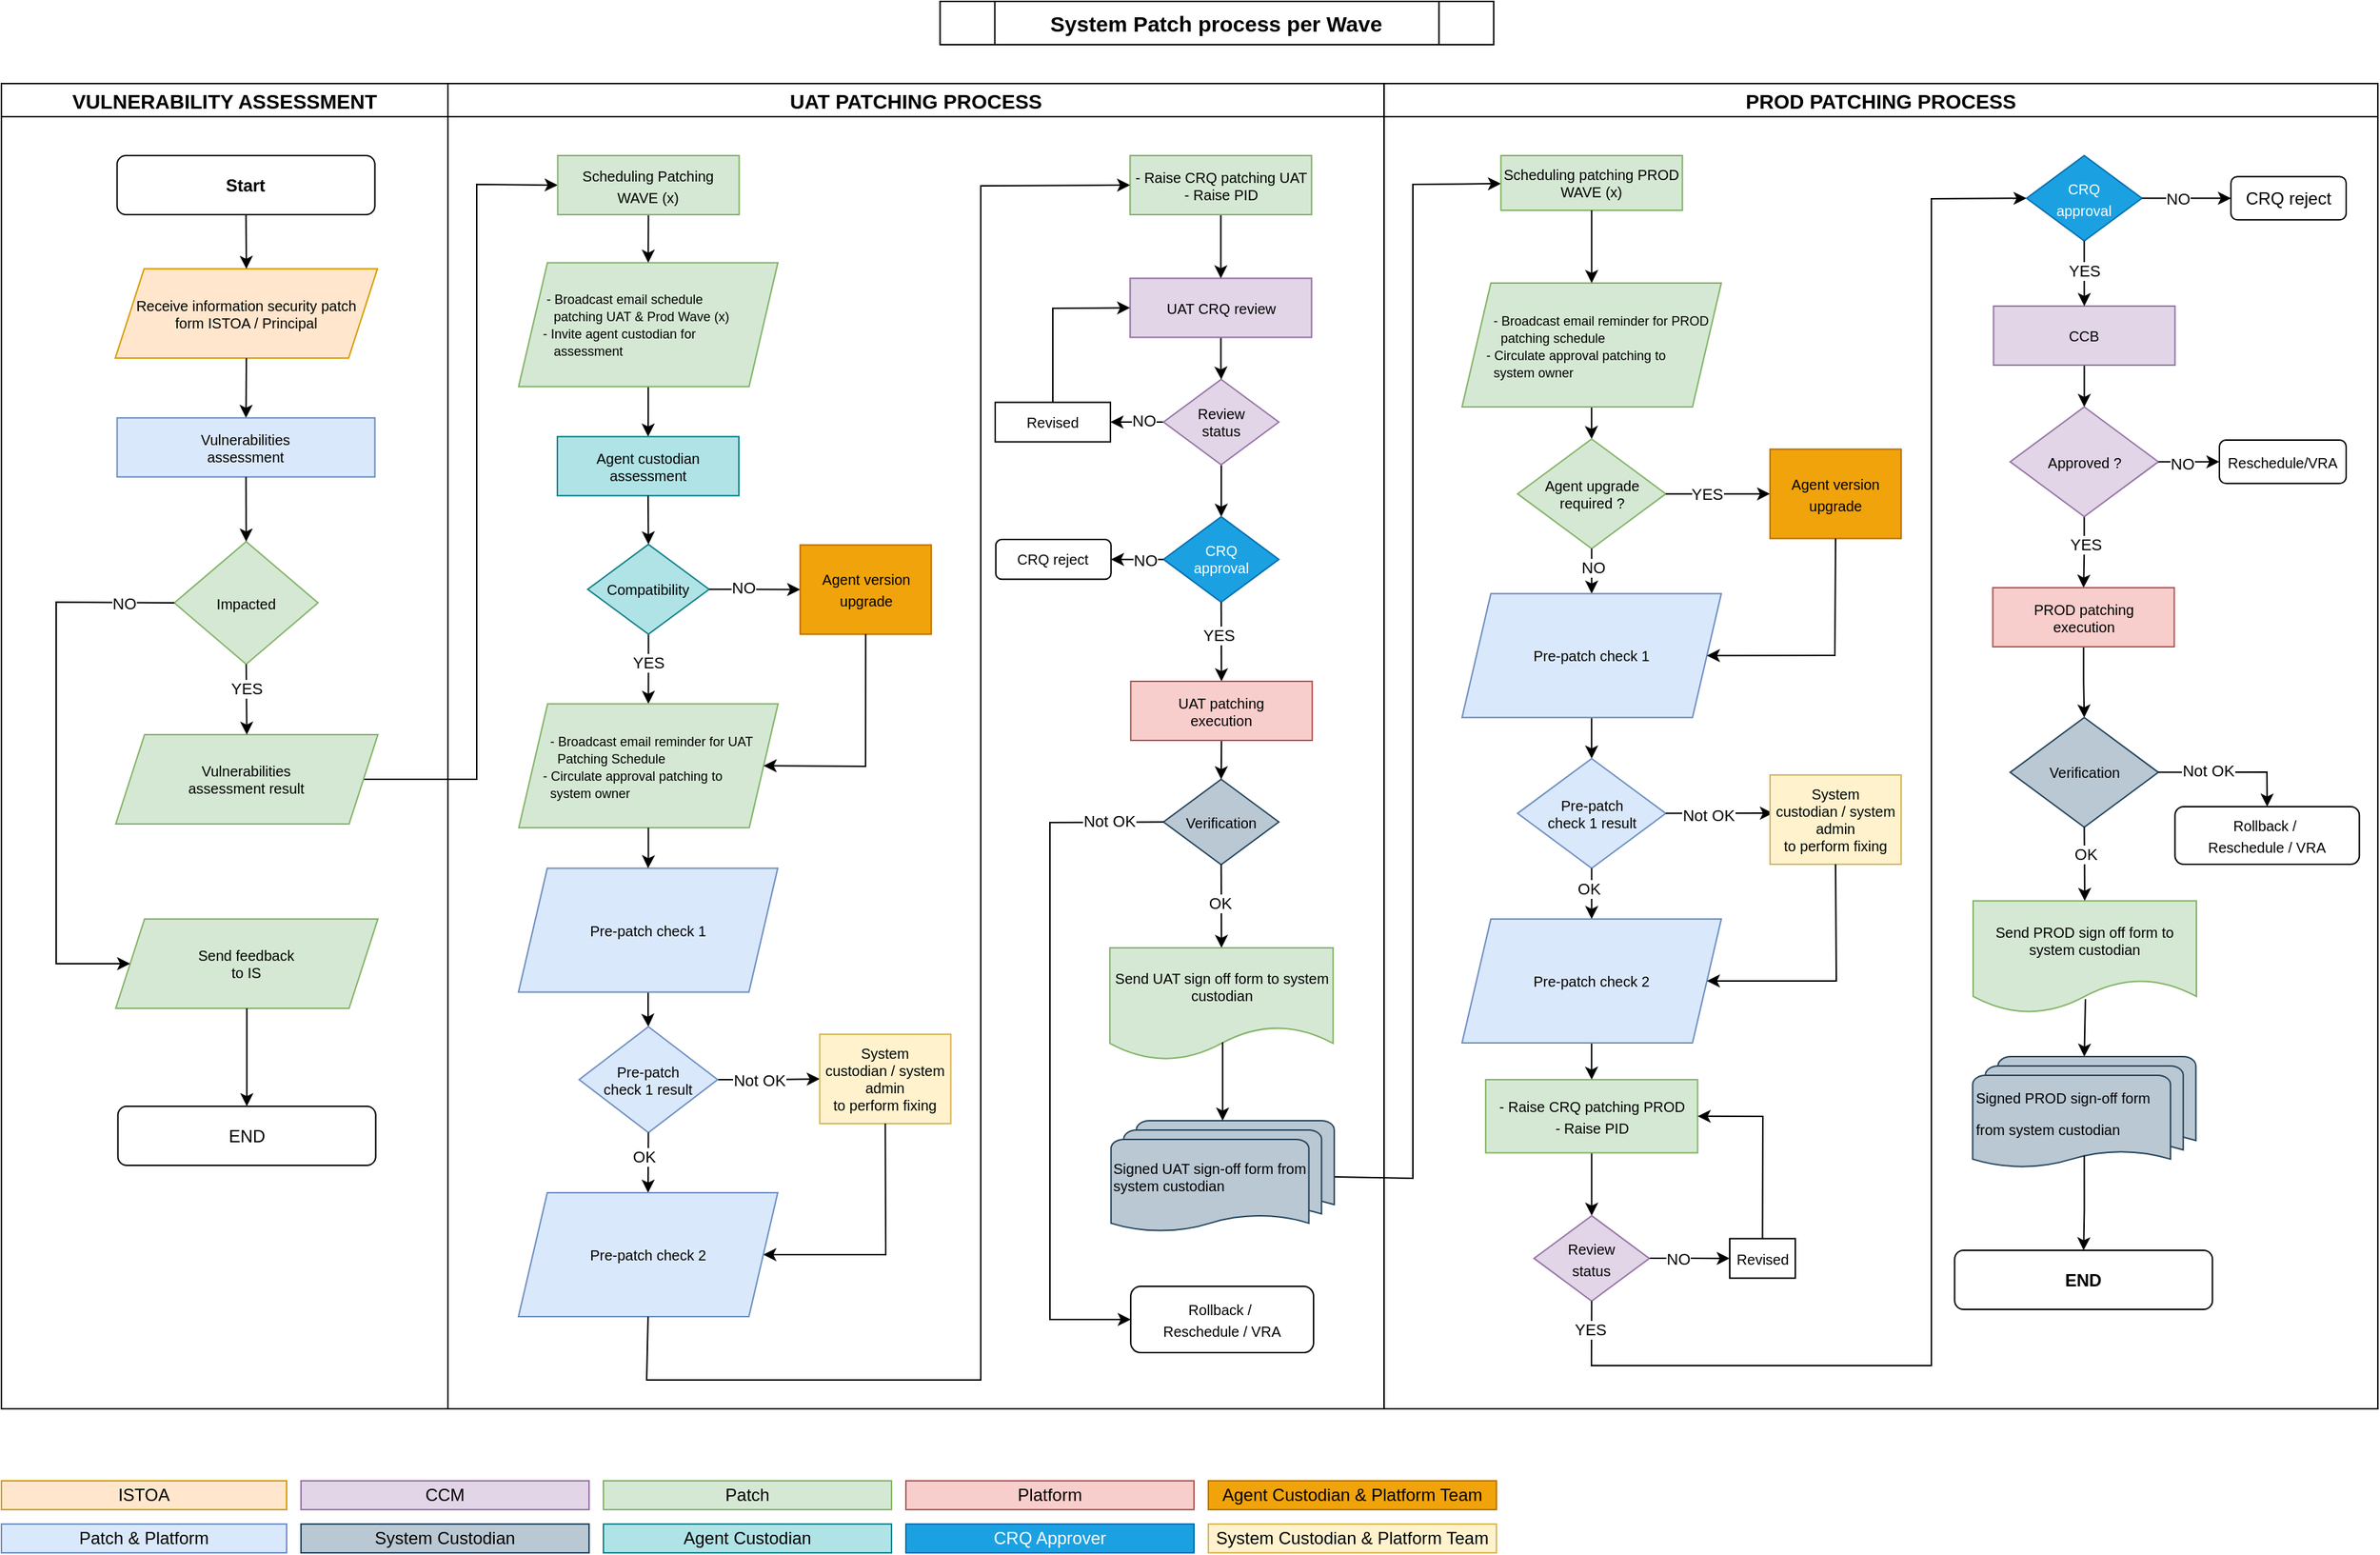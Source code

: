 <mxfile version="26.0.2">
  <diagram name="Page-1" id="zAcHwDA0kIayPZtzAo3Z">
    <mxGraphModel dx="1258" dy="525" grid="1" gridSize="10" guides="1" tooltips="1" connect="1" arrows="1" fold="1" page="1" pageScale="1" pageWidth="1700" pageHeight="1150" math="0" shadow="0">
      <root>
        <mxCell id="0" />
        <mxCell id="1" parent="0" />
        <mxCell id="qgyssWulAX0cfp6ocHBm-1" value="" style="edgeStyle=orthogonalEdgeStyle;rounded=0;orthogonalLoop=1;jettySize=auto;html=1;" parent="1" source="qgyssWulAX0cfp6ocHBm-102" target="qgyssWulAX0cfp6ocHBm-2" edge="1">
          <mxGeometry relative="1" as="geometry" />
        </mxCell>
        <mxCell id="qgyssWulAX0cfp6ocHBm-2" value="&lt;span data-teams=&quot;true&quot;&gt;&lt;span style=&quot;white-space-collapse: preserve;&quot;&gt;&lt;p&gt;Agent upgrade required ?&lt;/p&gt;&lt;/span&gt;&lt;/span&gt;" style="rhombus;whiteSpace=wrap;html=1;fontFamily=Helvetica;fontSize=10;fillColor=#d5e8d4;strokeColor=#82b366;" parent="1" vertex="1">
          <mxGeometry x="1074.697" y="326.744" width="102.892" height="76.161" as="geometry" />
        </mxCell>
        <mxCell id="qgyssWulAX0cfp6ocHBm-3" value="" style="edgeStyle=orthogonalEdgeStyle;rounded=0;orthogonalLoop=1;jettySize=auto;html=1;" parent="1" source="qgyssWulAX0cfp6ocHBm-103" target="qgyssWulAX0cfp6ocHBm-4" edge="1">
          <mxGeometry relative="1" as="geometry" />
        </mxCell>
        <mxCell id="qgyssWulAX0cfp6ocHBm-4" value="&lt;span style=&quot;white-space-collapse: preserve;&quot;&gt;Pre-patch&lt;br&gt;check 1 result&lt;/span&gt;" style="rhombus;whiteSpace=wrap;html=1;fontSize=10;fillColor=#dae8fc;strokeColor=#6c8ebf;" parent="1" vertex="1">
          <mxGeometry x="1074.697" y="548.602" width="102.892" height="76.161" as="geometry" />
        </mxCell>
        <mxCell id="qgyssWulAX0cfp6ocHBm-5" value="" style="edgeStyle=orthogonalEdgeStyle;rounded=0;orthogonalLoop=1;jettySize=auto;html=1;" parent="1" source="qgyssWulAX0cfp6ocHBm-104" target="qgyssWulAX0cfp6ocHBm-60" edge="1">
          <mxGeometry relative="1" as="geometry" />
        </mxCell>
        <mxCell id="qgyssWulAX0cfp6ocHBm-6" value="&lt;font&gt;Verification&lt;/font&gt;" style="rhombus;whiteSpace=wrap;html=1;fontSize=10;fillColor=#bac8d3;strokeColor=#23445d;" parent="1" vertex="1">
          <mxGeometry x="1416.722" y="520.092" width="102.892" height="76.161" as="geometry" />
        </mxCell>
        <mxCell id="qgyssWulAX0cfp6ocHBm-7" value="&lt;span data-teams=&quot;true&quot;&gt;&lt;span style=&quot;white-space-collapse: preserve;&quot;&gt;&lt;p&gt;Send PROD sign off form to system custodian&lt;/p&gt;&lt;/span&gt;&lt;/span&gt;" style="shape=document;whiteSpace=wrap;html=1;boundedLbl=1;fontFamily=Helvetica;fontSize=10;rotation=0;fillColor=#d5e8d4;strokeColor=#82b366;" parent="1" vertex="1">
          <mxGeometry x="1390.999" y="647.431" width="155" height="78" as="geometry" />
        </mxCell>
        <mxCell id="qgyssWulAX0cfp6ocHBm-8" value="" style="endArrow=classic;html=1;rounded=0;exitX=1;exitY=0.5;exitDx=0;exitDy=0;entryX=0;entryY=0.5;entryDx=0;entryDy=0;" parent="1" source="qgyssWulAX0cfp6ocHBm-2" target="qgyssWulAX0cfp6ocHBm-105" edge="1">
          <mxGeometry width="50" height="50" relative="1" as="geometry">
            <mxPoint x="1031.825" y="455.396" as="sourcePoint" />
            <mxPoint x="1117.568" y="391.929" as="targetPoint" />
          </mxGeometry>
        </mxCell>
        <mxCell id="qgyssWulAX0cfp6ocHBm-9" value="YES" style="edgeLabel;html=1;align=center;verticalAlign=middle;resizable=0;points=[];" parent="qgyssWulAX0cfp6ocHBm-8" vertex="1" connectable="0">
          <mxGeometry x="-0.352" y="1" relative="1" as="geometry">
            <mxPoint x="5" y="1" as="offset" />
          </mxGeometry>
        </mxCell>
        <mxCell id="qgyssWulAX0cfp6ocHBm-10" value="" style="endArrow=classic;html=1;rounded=0;exitX=0.5;exitY=1;exitDx=0;exitDy=0;entryX=0.5;entryY=0;entryDx=0;entryDy=0;" parent="1" source="qgyssWulAX0cfp6ocHBm-2" target="qgyssWulAX0cfp6ocHBm-103" edge="1">
          <mxGeometry width="50" height="50" relative="1" as="geometry">
            <mxPoint x="1031.825" y="448.486" as="sourcePoint" />
            <mxPoint x="1117.568" y="385.019" as="targetPoint" />
          </mxGeometry>
        </mxCell>
        <mxCell id="C0Nm12m2ZUBjSbk8xpN1-1" value="NO" style="edgeLabel;html=1;align=center;verticalAlign=middle;resizable=0;points=[];" parent="qgyssWulAX0cfp6ocHBm-10" vertex="1" connectable="0">
          <mxGeometry x="-0.16" y="1" relative="1" as="geometry">
            <mxPoint as="offset" />
          </mxGeometry>
        </mxCell>
        <mxCell id="qgyssWulAX0cfp6ocHBm-12" value="" style="endArrow=classic;html=1;rounded=0;exitX=1;exitY=0.5;exitDx=0;exitDy=0;entryX=0;entryY=0.5;entryDx=0;entryDy=0;" parent="1" source="qgyssWulAX0cfp6ocHBm-4" edge="1">
          <mxGeometry width="50" height="50" relative="1" as="geometry">
            <mxPoint x="1031.825" y="541.017" as="sourcePoint" />
            <mxPoint x="1252" y="586.53" as="targetPoint" />
          </mxGeometry>
        </mxCell>
        <mxCell id="qgyssWulAX0cfp6ocHBm-13" value="Not OK" style="edgeLabel;html=1;align=center;verticalAlign=middle;resizable=0;points=[];" parent="qgyssWulAX0cfp6ocHBm-12" vertex="1" connectable="0">
          <mxGeometry x="-0.478" y="-1" relative="1" as="geometry">
            <mxPoint x="10" as="offset" />
          </mxGeometry>
        </mxCell>
        <mxCell id="qgyssWulAX0cfp6ocHBm-14" value="" style="endArrow=classic;html=1;rounded=0;exitX=0.5;exitY=1;exitDx=0;exitDy=0;entryX=0.5;entryY=0;entryDx=0;entryDy=0;" parent="1" source="qgyssWulAX0cfp6ocHBm-4" target="qgyssWulAX0cfp6ocHBm-104" edge="1">
          <mxGeometry width="50" height="50" relative="1" as="geometry">
            <mxPoint x="1031.825" y="770.438" as="sourcePoint" />
            <mxPoint x="1117.568" y="706.97" as="targetPoint" />
          </mxGeometry>
        </mxCell>
        <mxCell id="qgyssWulAX0cfp6ocHBm-15" value="OK" style="edgeLabel;html=1;align=center;verticalAlign=middle;resizable=0;points=[];" parent="qgyssWulAX0cfp6ocHBm-14" vertex="1" connectable="0">
          <mxGeometry x="-0.24" y="-2" relative="1" as="geometry">
            <mxPoint as="offset" />
          </mxGeometry>
        </mxCell>
        <mxCell id="qgyssWulAX0cfp6ocHBm-16" value="" style="endArrow=classic;html=1;rounded=0;exitX=0.5;exitY=1;exitDx=0;exitDy=0;entryX=0.5;entryY=0;entryDx=0;entryDy=0;" parent="1" source="qgyssWulAX0cfp6ocHBm-6" target="qgyssWulAX0cfp6ocHBm-7" edge="1">
          <mxGeometry width="50" height="50" relative="1" as="geometry">
            <mxPoint x="1511.039" y="710.337" as="sourcePoint" />
            <mxPoint x="1596.783" y="646.87" as="targetPoint" />
          </mxGeometry>
        </mxCell>
        <mxCell id="C0Nm12m2ZUBjSbk8xpN1-4" value="OK" style="edgeLabel;html=1;align=center;verticalAlign=middle;resizable=0;points=[];" parent="qgyssWulAX0cfp6ocHBm-16" vertex="1" connectable="0">
          <mxGeometry x="-0.306" relative="1" as="geometry">
            <mxPoint as="offset" />
          </mxGeometry>
        </mxCell>
        <mxCell id="qgyssWulAX0cfp6ocHBm-18" value="" style="endArrow=classic;html=1;rounded=0;exitX=0.503;exitY=0.874;exitDx=0;exitDy=0;exitPerimeter=0;entryX=0.5;entryY=0;entryDx=0;entryDy=0;entryPerimeter=0;" parent="1" source="qgyssWulAX0cfp6ocHBm-7" target="qgyssWulAX0cfp6ocHBm-116" edge="1">
          <mxGeometry width="50" height="50" relative="1" as="geometry">
            <mxPoint x="1511.039" y="862.66" as="sourcePoint" />
            <mxPoint x="1596.783" y="799.192" as="targetPoint" />
          </mxGeometry>
        </mxCell>
        <mxCell id="qgyssWulAX0cfp6ocHBm-19" value="" style="endArrow=classic;html=1;rounded=0;exitX=1;exitY=0.5;exitDx=0;exitDy=0;entryX=0.5;entryY=0;entryDx=0;entryDy=0;" parent="1" source="qgyssWulAX0cfp6ocHBm-6" target="qgyssWulAX0cfp6ocHBm-114" edge="1">
          <mxGeometry width="50" height="50" relative="1" as="geometry">
            <mxPoint x="1511.039" y="851.66" as="sourcePoint" />
            <mxPoint x="1596.78" y="571.175" as="targetPoint" />
            <Array as="points">
              <mxPoint x="1595" y="558" />
            </Array>
          </mxGeometry>
        </mxCell>
        <mxCell id="C0Nm12m2ZUBjSbk8xpN1-3" value="Not OK" style="edgeLabel;html=1;align=center;verticalAlign=middle;resizable=0;points=[];" parent="qgyssWulAX0cfp6ocHBm-19" vertex="1" connectable="0">
          <mxGeometry x="-0.308" y="1" relative="1" as="geometry">
            <mxPoint as="offset" />
          </mxGeometry>
        </mxCell>
        <mxCell id="qgyssWulAX0cfp6ocHBm-21" value="" style="edgeStyle=orthogonalEdgeStyle;rounded=0;orthogonalLoop=1;jettySize=auto;html=1;entryX=0.5;entryY=0;entryDx=0;entryDy=0;" parent="1" source="qgyssWulAX0cfp6ocHBm-23" target="qgyssWulAX0cfp6ocHBm-115" edge="1">
          <mxGeometry relative="1" as="geometry">
            <mxPoint x="1468.2" y="451.964" as="targetPoint" />
          </mxGeometry>
        </mxCell>
        <mxCell id="qgyssWulAX0cfp6ocHBm-22" value="YES" style="edgeLabel;html=1;align=center;verticalAlign=middle;resizable=0;points=[];" parent="qgyssWulAX0cfp6ocHBm-21" connectable="0" vertex="1">
          <mxGeometry x="-0.237" y="1" relative="1" as="geometry">
            <mxPoint as="offset" />
          </mxGeometry>
        </mxCell>
        <mxCell id="qgyssWulAX0cfp6ocHBm-23" value="&lt;font style=&quot;font-size: 10px;&quot;&gt;Approved ?&lt;/font&gt;" style="rhombus;whiteSpace=wrap;html=1;fillColor=#e1d5e7;strokeColor=#9673a6;" parent="1" vertex="1">
          <mxGeometry x="1416.722" y="304.505" width="102.892" height="76.161" as="geometry" />
        </mxCell>
        <mxCell id="qgyssWulAX0cfp6ocHBm-24" value="" style="endArrow=classic;html=1;rounded=0;exitX=1;exitY=0.5;exitDx=0;exitDy=0;entryX=0;entryY=0.5;entryDx=0;entryDy=0;" parent="1" source="qgyssWulAX0cfp6ocHBm-23" target="qgyssWulAX0cfp6ocHBm-113" edge="1">
          <mxGeometry width="50" height="50" relative="1" as="geometry">
            <mxPoint x="1511.039" y="612.003" as="sourcePoint" />
            <mxPoint x="1596.783" y="548.535" as="targetPoint" />
          </mxGeometry>
        </mxCell>
        <mxCell id="qgyssWulAX0cfp6ocHBm-25" value="NO" style="edgeLabel;html=1;align=center;verticalAlign=middle;resizable=0;points=[];" parent="qgyssWulAX0cfp6ocHBm-24" connectable="0" vertex="1">
          <mxGeometry x="-0.213" y="2" relative="1" as="geometry">
            <mxPoint y="3" as="offset" />
          </mxGeometry>
        </mxCell>
        <mxCell id="qgyssWulAX0cfp6ocHBm-26" value="&lt;font style=&quot;font-size: 10px;&quot;&gt;Verification&lt;/font&gt;" style="rhombus;whiteSpace=wrap;html=1;fillColor=#bac8d3;strokeColor=#23445d;" parent="1" vertex="1">
          <mxGeometry x="828.854" y="562.967" width="80.082" height="59.277" as="geometry" />
        </mxCell>
        <mxCell id="qgyssWulAX0cfp6ocHBm-27" value="" style="endArrow=classic;html=1;rounded=0;exitX=0.5;exitY=1;exitDx=0;exitDy=0;entryX=0.5;entryY=0;entryDx=0;entryDy=0;" parent="1" source="qgyssWulAX0cfp6ocHBm-26" target="qgyssWulAX0cfp6ocHBm-98" edge="1">
          <mxGeometry width="50" height="50" relative="1" as="geometry">
            <mxPoint x="900.092" y="703.012" as="sourcePoint" />
            <mxPoint x="966.827" y="653.615" as="targetPoint" />
          </mxGeometry>
        </mxCell>
        <mxCell id="C0Nm12m2ZUBjSbk8xpN1-6" value="OK" style="edgeLabel;html=1;align=center;verticalAlign=middle;resizable=0;points=[];" parent="qgyssWulAX0cfp6ocHBm-27" vertex="1" connectable="0">
          <mxGeometry x="-0.074" y="-1" relative="1" as="geometry">
            <mxPoint as="offset" />
          </mxGeometry>
        </mxCell>
        <mxCell id="qgyssWulAX0cfp6ocHBm-31" value="&lt;font&gt;Receive information security patch&lt;br&gt;form ISTOA / Principal&lt;/font&gt;" style="shape=parallelogram;perimeter=parallelogramPerimeter;whiteSpace=wrap;html=1;fixedSize=1;fontSize=10;rotation=0;fillColor=#ffe6cc;strokeColor=#d79b00;" parent="1" vertex="1">
          <mxGeometry x="101.055" y="208.655" width="182" height="62" as="geometry" />
        </mxCell>
        <mxCell id="qgyssWulAX0cfp6ocHBm-33" value="" style="edgeStyle=orthogonalEdgeStyle;rounded=0;orthogonalLoop=1;jettySize=auto;html=1;" parent="1" source="qgyssWulAX0cfp6ocHBm-34" target="qgyssWulAX0cfp6ocHBm-35" edge="1">
          <mxGeometry relative="1" as="geometry" />
        </mxCell>
        <mxCell id="qgyssWulAX0cfp6ocHBm-34" value="&lt;div&gt;&lt;font style=&quot;font-size: 9px;&quot;&gt;&amp;nbsp; &amp;nbsp; &amp;nbsp; &amp;nbsp;- Broadcast email schedule&lt;/font&gt;&lt;/div&gt;&lt;div&gt;&lt;font style=&quot;font-size: 9px;&quot;&gt;&amp;nbsp; &amp;nbsp; &amp;nbsp; &amp;nbsp; &amp;nbsp;patching UAT &amp;amp; Prod Wave (x)&lt;br&gt;&amp;nbsp; &amp;nbsp; &amp;nbsp; - Invite agent custodian for &lt;br&gt;&amp;nbsp; &amp;nbsp; &amp;nbsp; &amp;nbsp; &amp;nbsp;assessment&lt;/font&gt;&lt;/div&gt;" style="shape=parallelogram;perimeter=parallelogramPerimeter;html=1;fixedSize=1;fontFamily=Helvetica;fontSize=10;aspect=fixed;spacing=2;spacingBottom=0;whiteSpace=wrap;align=left;rotation=0;fillColor=#d5e8d4;strokeColor=#82b366;" parent="1" vertex="1">
          <mxGeometry x="381.09" y="204.4" width="180" height="86" as="geometry" />
        </mxCell>
        <mxCell id="qgyssWulAX0cfp6ocHBm-35" value="&lt;span data-teams=&quot;true&quot;&gt;&lt;span style=&quot;white-space-collapse: preserve;&quot;&gt;&lt;p&gt;Agent custodian assessment&lt;/p&gt;&lt;/span&gt;&lt;/span&gt;" style="rounded=0;whiteSpace=wrap;html=1;fontFamily=Helvetica;fontSize=10;rotation=0;fillColor=#b0e3e6;strokeColor=#0e8088;" parent="1" vertex="1">
          <mxGeometry x="407.993" y="325.12" width="126" height="41" as="geometry" />
        </mxCell>
        <mxCell id="qgyssWulAX0cfp6ocHBm-36" value="" style="edgeStyle=orthogonalEdgeStyle;rounded=0;orthogonalLoop=1;jettySize=auto;html=1;" parent="1" source="qgyssWulAX0cfp6ocHBm-38" target="qgyssWulAX0cfp6ocHBm-87" edge="1">
          <mxGeometry relative="1" as="geometry" />
        </mxCell>
        <mxCell id="qgyssWulAX0cfp6ocHBm-37" value="YES" style="edgeLabel;html=1;align=center;verticalAlign=middle;resizable=0;points=[];" parent="qgyssWulAX0cfp6ocHBm-36" vertex="1" connectable="0">
          <mxGeometry x="-0.199" y="-1" relative="1" as="geometry">
            <mxPoint as="offset" />
          </mxGeometry>
        </mxCell>
        <mxCell id="qgyssWulAX0cfp6ocHBm-38" value="&lt;font style=&quot;font-size: 10px;&quot;&gt;Compatibility&lt;/font&gt;" style="rhombus;whiteSpace=wrap;html=1;fillColor=#b0e3e6;strokeColor=#0e8088;" parent="1" vertex="1">
          <mxGeometry x="429.068" y="399.916" width="84.296" height="62.396" as="geometry" />
        </mxCell>
        <mxCell id="qgyssWulAX0cfp6ocHBm-39" value="" style="edgeStyle=orthogonalEdgeStyle;rounded=0;orthogonalLoop=1;jettySize=auto;html=1;" parent="1" source="qgyssWulAX0cfp6ocHBm-88" target="qgyssWulAX0cfp6ocHBm-42" edge="1">
          <mxGeometry relative="1" as="geometry" />
        </mxCell>
        <mxCell id="qgyssWulAX0cfp6ocHBm-40" value="" style="edgeStyle=orthogonalEdgeStyle;rounded=0;orthogonalLoop=1;jettySize=auto;html=1;" parent="1" source="qgyssWulAX0cfp6ocHBm-42" target="qgyssWulAX0cfp6ocHBm-43" edge="1">
          <mxGeometry relative="1" as="geometry" />
        </mxCell>
        <mxCell id="qgyssWulAX0cfp6ocHBm-41" value="Not OK" style="edgeLabel;html=1;align=center;verticalAlign=middle;resizable=0;points=[];" parent="qgyssWulAX0cfp6ocHBm-40" vertex="1" connectable="0">
          <mxGeometry x="-0.516" relative="1" as="geometry">
            <mxPoint x="11" as="offset" />
          </mxGeometry>
        </mxCell>
        <mxCell id="qgyssWulAX0cfp6ocHBm-42" value="&lt;span data-teams=&quot;true&quot;&gt;&lt;span style=&quot;white-space-collapse: preserve;&quot;&gt;&lt;p&gt;Pre-patch&lt;br&gt;&lt;span style=&quot;background-color: transparent; color: light-dark(rgb(0, 0, 0), rgb(255, 255, 255));&quot;&gt;check 1 result&lt;/span&gt;&lt;/p&gt;&lt;/span&gt;&lt;/span&gt;" style="rhombus;whiteSpace=wrap;html=1;fontFamily=Helvetica;fontSize=10;fillColor=#dae8fc;strokeColor=#6c8ebf;" parent="1" vertex="1">
          <mxGeometry x="423.137" y="734.747" width="96.147" height="73.526" as="geometry" />
        </mxCell>
        <mxCell id="qgyssWulAX0cfp6ocHBm-43" value="&lt;span data-teams=&quot;true&quot;&gt;&lt;span style=&quot;white-space-collapse: preserve;&quot;&gt;&lt;p&gt;System&lt;br&gt;custodian / system admin&lt;br&gt;to perform fixing&lt;/p&gt;&lt;/span&gt;&lt;/span&gt;" style="rounded=0;whiteSpace=wrap;html=1;fontFamily=Helvetica;fontSize=10;rotation=0;fillColor=#fff2cc;strokeColor=#d6b656;" parent="1" vertex="1">
          <mxGeometry x="590.18" y="740" width="91" height="62" as="geometry" />
        </mxCell>
        <mxCell id="qgyssWulAX0cfp6ocHBm-44" value="" style="endArrow=classic;html=1;rounded=0;exitX=0.5;exitY=1;exitDx=0;exitDy=0;entryX=0.5;entryY=0;entryDx=0;entryDy=0;" parent="1" source="qgyssWulAX0cfp6ocHBm-120" target="qgyssWulAX0cfp6ocHBm-31" edge="1">
          <mxGeometry width="50" height="50" relative="1" as="geometry">
            <mxPoint x="353.944" y="405.715" as="sourcePoint" />
            <mxPoint x="424.191" y="353.718" as="targetPoint" />
          </mxGeometry>
        </mxCell>
        <mxCell id="qgyssWulAX0cfp6ocHBm-45" value="" style="endArrow=classic;html=1;rounded=0;exitX=0.5;exitY=1;exitDx=0;exitDy=0;entryX=0.5;entryY=0;entryDx=0;entryDy=0;" parent="1" source="qgyssWulAX0cfp6ocHBm-32" target="qgyssWulAX0cfp6ocHBm-34" edge="1">
          <mxGeometry width="50" height="50" relative="1" as="geometry">
            <mxPoint x="393.944" y="353.718" as="sourcePoint" />
            <mxPoint x="493.632" y="192.876" as="targetPoint" />
          </mxGeometry>
        </mxCell>
        <mxCell id="qgyssWulAX0cfp6ocHBm-46" value="" style="endArrow=classic;html=1;rounded=0;exitX=0.5;exitY=1;exitDx=0;exitDy=0;entryX=0.5;entryY=0;entryDx=0;entryDy=0;" parent="1" source="qgyssWulAX0cfp6ocHBm-35" target="qgyssWulAX0cfp6ocHBm-38" edge="1">
          <mxGeometry width="50" height="50" relative="1" as="geometry">
            <mxPoint x="393.944" y="488.511" as="sourcePoint" />
            <mxPoint x="464.191" y="436.514" as="targetPoint" />
          </mxGeometry>
        </mxCell>
        <mxCell id="qgyssWulAX0cfp6ocHBm-47" value="" style="endArrow=classic;html=1;rounded=0;exitX=1;exitY=0.5;exitDx=0;exitDy=0;entryX=0;entryY=0.5;entryDx=0;entryDy=0;" parent="1" source="qgyssWulAX0cfp6ocHBm-38" target="qgyssWulAX0cfp6ocHBm-91" edge="1">
          <mxGeometry width="50" height="50" relative="1" as="geometry">
            <mxPoint x="393.944" y="488.511" as="sourcePoint" />
            <mxPoint x="464.191" y="436.514" as="targetPoint" />
          </mxGeometry>
        </mxCell>
        <mxCell id="qgyssWulAX0cfp6ocHBm-48" value="NO" style="edgeLabel;html=1;align=center;verticalAlign=middle;resizable=0;points=[];" parent="qgyssWulAX0cfp6ocHBm-47" vertex="1" connectable="0">
          <mxGeometry x="-0.27" y="1" relative="1" as="geometry">
            <mxPoint as="offset" />
          </mxGeometry>
        </mxCell>
        <mxCell id="qgyssWulAX0cfp6ocHBm-49" value="" style="endArrow=classic;html=1;rounded=0;exitX=0.5;exitY=1;exitDx=0;exitDy=0;entryX=0.5;entryY=0;entryDx=0;entryDy=0;" parent="1" source="qgyssWulAX0cfp6ocHBm-42" target="qgyssWulAX0cfp6ocHBm-90" edge="1">
          <mxGeometry width="50" height="50" relative="1" as="geometry">
            <mxPoint x="393.944" y="877.697" as="sourcePoint" />
            <mxPoint x="464.191" y="825.7" as="targetPoint" />
          </mxGeometry>
        </mxCell>
        <mxCell id="qgyssWulAX0cfp6ocHBm-50" value="OK" style="edgeLabel;html=1;align=center;verticalAlign=middle;resizable=0;points=[];" parent="qgyssWulAX0cfp6ocHBm-49" vertex="1" connectable="0">
          <mxGeometry x="-0.209" y="-3" relative="1" as="geometry">
            <mxPoint as="offset" />
          </mxGeometry>
        </mxCell>
        <mxCell id="qgyssWulAX0cfp6ocHBm-51" value="" style="edgeStyle=orthogonalEdgeStyle;rounded=0;orthogonalLoop=1;jettySize=auto;html=1;" parent="1" source="qgyssWulAX0cfp6ocHBm-54" target="qgyssWulAX0cfp6ocHBm-57" edge="1">
          <mxGeometry relative="1" as="geometry" />
        </mxCell>
        <mxCell id="qgyssWulAX0cfp6ocHBm-52" value="NO" style="edgeLabel;html=1;align=center;verticalAlign=middle;resizable=0;points=[];" parent="qgyssWulAX0cfp6ocHBm-51" vertex="1" connectable="0">
          <mxGeometry x="-0.217" y="-1" relative="1" as="geometry">
            <mxPoint as="offset" />
          </mxGeometry>
        </mxCell>
        <mxCell id="qgyssWulAX0cfp6ocHBm-53" value="" style="edgeStyle=orthogonalEdgeStyle;rounded=0;orthogonalLoop=1;jettySize=auto;html=1;" parent="1" source="qgyssWulAX0cfp6ocHBm-54" target="qgyssWulAX0cfp6ocHBm-73" edge="1">
          <mxGeometry relative="1" as="geometry" />
        </mxCell>
        <mxCell id="qgyssWulAX0cfp6ocHBm-54" value="&lt;font&gt;Review&lt;br&gt;status&lt;/font&gt;" style="rhombus;whiteSpace=wrap;html=1;fontSize=10;fillColor=#e1d5e7;strokeColor=#9673a6;" parent="1" vertex="1">
          <mxGeometry x="828.854" y="285.387" width="80.082" height="59.277" as="geometry" />
        </mxCell>
        <mxCell id="qgyssWulAX0cfp6ocHBm-55" value="" style="edgeStyle=orthogonalEdgeStyle;rounded=0;orthogonalLoop=1;jettySize=auto;html=1;" parent="1" source="qgyssWulAX0cfp6ocHBm-56" target="qgyssWulAX0cfp6ocHBm-54" edge="1">
          <mxGeometry relative="1" as="geometry" />
        </mxCell>
        <mxCell id="qgyssWulAX0cfp6ocHBm-56" value="&lt;span data-teams=&quot;true&quot;&gt;&lt;span style=&quot;white-space-collapse: preserve;&quot;&gt;&lt;p&gt;UAT CRQ review&lt;/p&gt;&lt;/span&gt;&lt;/span&gt;" style="rounded=0;whiteSpace=wrap;html=1;fontFamily=Helvetica;fontSize=10;rotation=0;fillColor=#e1d5e7;strokeColor=#9673a6;" parent="1" vertex="1">
          <mxGeometry x="805.673" y="215.21" width="126" height="41" as="geometry" />
        </mxCell>
        <mxCell id="qgyssWulAX0cfp6ocHBm-58" value="" style="edgeStyle=orthogonalEdgeStyle;rounded=0;orthogonalLoop=1;jettySize=auto;html=1;" parent="1" source="qgyssWulAX0cfp6ocHBm-94" target="qgyssWulAX0cfp6ocHBm-56" edge="1">
          <mxGeometry relative="1" as="geometry" />
        </mxCell>
        <mxCell id="qgyssWulAX0cfp6ocHBm-59" value="" style="edgeStyle=orthogonalEdgeStyle;rounded=0;orthogonalLoop=1;jettySize=auto;html=1;" parent="1" source="qgyssWulAX0cfp6ocHBm-60" target="qgyssWulAX0cfp6ocHBm-63" edge="1">
          <mxGeometry relative="1" as="geometry" />
        </mxCell>
        <mxCell id="qgyssWulAX0cfp6ocHBm-60" value="&lt;font style=&quot;font-size: 10px;&quot;&gt;- Raise CRQ patching PROD&lt;/font&gt;&lt;div&gt;&lt;font style=&quot;font-size: 10px;&quot;&gt;- Raise PID&lt;/font&gt;&lt;/div&gt;" style="rounded=0;whiteSpace=wrap;html=1;fillColor=#d5e8d4;strokeColor=#82b366;" parent="1" vertex="1">
          <mxGeometry x="1052.57" y="771.53" width="147.14" height="50.77" as="geometry" />
        </mxCell>
        <mxCell id="qgyssWulAX0cfp6ocHBm-61" value="" style="edgeStyle=orthogonalEdgeStyle;rounded=0;orthogonalLoop=1;jettySize=auto;html=1;" parent="1" source="qgyssWulAX0cfp6ocHBm-63" target="qgyssWulAX0cfp6ocHBm-64" edge="1">
          <mxGeometry relative="1" as="geometry" />
        </mxCell>
        <mxCell id="qgyssWulAX0cfp6ocHBm-62" value="NO" style="edgeLabel;html=1;align=center;verticalAlign=middle;resizable=0;points=[];" parent="qgyssWulAX0cfp6ocHBm-61" vertex="1" connectable="0">
          <mxGeometry x="-0.311" relative="1" as="geometry">
            <mxPoint as="offset" />
          </mxGeometry>
        </mxCell>
        <mxCell id="qgyssWulAX0cfp6ocHBm-63" value="&lt;font style=&quot;font-size: 10px;&quot;&gt;Review&lt;br&gt;status&lt;/font&gt;" style="rhombus;whiteSpace=wrap;html=1;fillColor=#e1d5e7;strokeColor=#9673a6;" parent="1" vertex="1">
          <mxGeometry x="1086.104" y="865.937" width="80.082" height="59.277" as="geometry" />
        </mxCell>
        <mxCell id="qgyssWulAX0cfp6ocHBm-64" value="&lt;span style=&quot;font-size: 10px;&quot;&gt;Revised&lt;/span&gt;" style="rounded=0;whiteSpace=wrap;html=1;" parent="1" vertex="1">
          <mxGeometry x="1222" y="881.86" width="45.53" height="27.44" as="geometry" />
        </mxCell>
        <mxCell id="qgyssWulAX0cfp6ocHBm-65" value="" style="endArrow=classic;html=1;rounded=0;exitX=0.5;exitY=0;exitDx=0;exitDy=0;entryX=1;entryY=0.5;entryDx=0;entryDy=0;" parent="1" source="qgyssWulAX0cfp6ocHBm-64" target="qgyssWulAX0cfp6ocHBm-60" edge="1">
          <mxGeometry width="50" height="50" relative="1" as="geometry">
            <mxPoint x="1156.22" y="978.41" as="sourcePoint" />
            <mxPoint x="1186.608" y="883.979" as="targetPoint" />
            <Array as="points">
              <mxPoint x="1245" y="797" />
            </Array>
          </mxGeometry>
        </mxCell>
        <mxCell id="qgyssWulAX0cfp6ocHBm-66" value="" style="endArrow=classic;html=1;rounded=0;exitX=0.5;exitY=0;exitDx=0;exitDy=0;entryX=0;entryY=0.5;entryDx=0;entryDy=0;" parent="1" source="qgyssWulAX0cfp6ocHBm-57" target="qgyssWulAX0cfp6ocHBm-56" edge="1">
          <mxGeometry width="50" height="50" relative="1" as="geometry">
            <mxPoint x="831" y="281" as="sourcePoint" />
            <mxPoint x="881" y="231" as="targetPoint" />
            <Array as="points">
              <mxPoint x="752" y="236" />
            </Array>
          </mxGeometry>
        </mxCell>
        <mxCell id="qgyssWulAX0cfp6ocHBm-67" value="&lt;span style=&quot;text-wrap: nowrap;&quot;&gt;&lt;b&gt;System Patch process per Wave&lt;/b&gt;&lt;/span&gt;" style="shape=process;whiteSpace=wrap;html=1;backgroundOutline=1;fontSize=15;" parent="1" vertex="1">
          <mxGeometry x="673.73" y="23" width="384.41" height="30" as="geometry" />
        </mxCell>
        <mxCell id="qgyssWulAX0cfp6ocHBm-68" value="" style="endArrow=classic;html=1;rounded=0;exitX=0.5;exitY=1;exitDx=0;exitDy=0;entryX=0.5;entryY=0;entryDx=0;entryDy=0;" parent="1" source="qgyssWulAX0cfp6ocHBm-31" target="qgyssWulAX0cfp6ocHBm-121" edge="1">
          <mxGeometry width="50" height="50" relative="1" as="geometry">
            <mxPoint x="322" y="440" as="sourcePoint" />
            <mxPoint x="372" y="390" as="targetPoint" />
          </mxGeometry>
        </mxCell>
        <mxCell id="qgyssWulAX0cfp6ocHBm-69" value="" style="endArrow=classic;html=1;rounded=0;exitX=0.5;exitY=1;exitDx=0;exitDy=0;entryX=1;entryY=0.5;entryDx=0;entryDy=0;" parent="1" source="qgyssWulAX0cfp6ocHBm-43" target="qgyssWulAX0cfp6ocHBm-90" edge="1">
          <mxGeometry width="50" height="50" relative="1" as="geometry">
            <mxPoint x="662" y="690" as="sourcePoint" />
            <mxPoint x="712" y="640" as="targetPoint" />
            <Array as="points">
              <mxPoint x="636" y="893" />
            </Array>
          </mxGeometry>
        </mxCell>
        <mxCell id="qgyssWulAX0cfp6ocHBm-70" value="" style="endArrow=classic;html=1;rounded=0;exitX=0.5;exitY=1;exitDx=0;exitDy=0;entryX=0.5;entryY=0;entryDx=0;entryDy=0;" parent="1" source="qgyssWulAX0cfp6ocHBm-93" target="qgyssWulAX0cfp6ocHBm-26" edge="1">
          <mxGeometry width="50" height="50" relative="1" as="geometry">
            <mxPoint x="672" y="701" as="sourcePoint" />
            <mxPoint x="722" y="651" as="targetPoint" />
          </mxGeometry>
        </mxCell>
        <mxCell id="qgyssWulAX0cfp6ocHBm-71" value="" style="edgeStyle=orthogonalEdgeStyle;rounded=0;orthogonalLoop=1;jettySize=auto;html=1;" parent="1" source="qgyssWulAX0cfp6ocHBm-115" target="qgyssWulAX0cfp6ocHBm-6" edge="1">
          <mxGeometry relative="1" as="geometry" />
        </mxCell>
        <mxCell id="qgyssWulAX0cfp6ocHBm-72" value="" style="edgeStyle=orthogonalEdgeStyle;rounded=0;orthogonalLoop=1;jettySize=auto;html=1;" parent="1" source="qgyssWulAX0cfp6ocHBm-111" target="qgyssWulAX0cfp6ocHBm-23" edge="1">
          <mxGeometry relative="1" as="geometry" />
        </mxCell>
        <mxCell id="qgyssWulAX0cfp6ocHBm-73" value="&lt;span&gt;CRQ&lt;br&gt;approval&lt;/span&gt;" style="rhombus;whiteSpace=wrap;html=1;fontSize=10;fillColor=#1ba1e2;fontColor=#ffffff;strokeColor=#006EAF;" parent="1" vertex="1">
          <mxGeometry x="828.854" y="380.697" width="80.082" height="59.277" as="geometry" />
        </mxCell>
        <mxCell id="qgyssWulAX0cfp6ocHBm-74" value="" style="endArrow=classic;html=1;rounded=0;exitX=0.5;exitY=1;exitDx=0;exitDy=0;entryX=0.5;entryY=0;entryDx=0;entryDy=0;" parent="1" source="qgyssWulAX0cfp6ocHBm-73" target="qgyssWulAX0cfp6ocHBm-93" edge="1">
          <mxGeometry width="50" height="50" relative="1" as="geometry">
            <mxPoint x="1062" y="531" as="sourcePoint" />
            <mxPoint x="1112" y="481" as="targetPoint" />
          </mxGeometry>
        </mxCell>
        <mxCell id="qgyssWulAX0cfp6ocHBm-75" value="YES" style="edgeLabel;html=1;align=center;verticalAlign=middle;resizable=0;points=[];" parent="qgyssWulAX0cfp6ocHBm-74" vertex="1" connectable="0">
          <mxGeometry x="-0.203" y="-2" relative="1" as="geometry">
            <mxPoint y="1" as="offset" />
          </mxGeometry>
        </mxCell>
        <mxCell id="qgyssWulAX0cfp6ocHBm-76" value="" style="endArrow=classic;html=1;rounded=0;exitX=0;exitY=0.5;exitDx=0;exitDy=0;entryX=1;entryY=0.5;entryDx=0;entryDy=0;" parent="1" source="qgyssWulAX0cfp6ocHBm-73" target="qgyssWulAX0cfp6ocHBm-97" edge="1">
          <mxGeometry width="50" height="50" relative="1" as="geometry">
            <mxPoint x="1062" y="531" as="sourcePoint" />
            <mxPoint x="1112" y="481" as="targetPoint" />
          </mxGeometry>
        </mxCell>
        <mxCell id="qgyssWulAX0cfp6ocHBm-77" value="NO" style="edgeLabel;html=1;align=center;verticalAlign=middle;resizable=0;points=[];" parent="qgyssWulAX0cfp6ocHBm-76" vertex="1" connectable="0">
          <mxGeometry x="-0.232" relative="1" as="geometry">
            <mxPoint x="1" as="offset" />
          </mxGeometry>
        </mxCell>
        <mxCell id="qgyssWulAX0cfp6ocHBm-82" value="" style="endArrow=classic;html=1;rounded=0;exitX=1;exitY=0.5;exitDx=0;exitDy=0;entryX=0;entryY=0.5;entryDx=0;entryDy=0;" parent="1" source="qgyssWulAX0cfp6ocHBm-122" target="qgyssWulAX0cfp6ocHBm-32" edge="1">
          <mxGeometry width="50" height="50" relative="1" as="geometry">
            <mxPoint x="812" y="520" as="sourcePoint" />
            <mxPoint x="862" y="470" as="targetPoint" />
            <Array as="points">
              <mxPoint x="352" y="563" />
              <mxPoint x="352" y="150" />
            </Array>
          </mxGeometry>
        </mxCell>
        <mxCell id="qgyssWulAX0cfp6ocHBm-83" value="" style="endArrow=classic;html=1;rounded=0;exitX=1;exitY=0.5;exitDx=0;exitDy=0;exitPerimeter=0;" parent="1" source="qgyssWulAX0cfp6ocHBm-96" target="qgyssWulAX0cfp6ocHBm-109" edge="1">
          <mxGeometry width="50" height="50" relative="1" as="geometry">
            <mxPoint x="1082" y="740" as="sourcePoint" />
            <mxPoint x="1132" y="690" as="targetPoint" />
            <Array as="points">
              <mxPoint x="1002" y="840" />
              <mxPoint x="1002" y="150" />
            </Array>
          </mxGeometry>
        </mxCell>
        <mxCell id="qgyssWulAX0cfp6ocHBm-84" value="" style="endArrow=classic;html=1;rounded=0;exitX=0.5;exitY=1;exitDx=0;exitDy=0;entryX=0;entryY=0.5;entryDx=0;entryDy=0;" parent="1" source="qgyssWulAX0cfp6ocHBm-63" target="qgyssWulAX0cfp6ocHBm-79" edge="1">
          <mxGeometry width="50" height="50" relative="1" as="geometry">
            <mxPoint x="1182" y="800" as="sourcePoint" />
            <mxPoint x="1232" y="750" as="targetPoint" />
            <Array as="points">
              <mxPoint x="1126" y="970" />
              <mxPoint x="1362" y="970" />
              <mxPoint x="1362" y="160" />
            </Array>
          </mxGeometry>
        </mxCell>
        <mxCell id="qgyssWulAX0cfp6ocHBm-85" value="YES" style="edgeLabel;html=1;align=center;verticalAlign=middle;resizable=0;points=[];" parent="qgyssWulAX0cfp6ocHBm-84" vertex="1" connectable="0">
          <mxGeometry x="-0.965" y="-1" relative="1" as="geometry">
            <mxPoint as="offset" />
          </mxGeometry>
        </mxCell>
        <mxCell id="qgyssWulAX0cfp6ocHBm-86" value="UAT PATCHING PROCESS" style="swimlane;fontSize=14;" parent="1" vertex="1">
          <mxGeometry x="332" y="80" width="650" height="920" as="geometry" />
        </mxCell>
        <mxCell id="qgyssWulAX0cfp6ocHBm-87" value="&lt;div&gt;&lt;font style=&quot;font-size: 9px;&quot;&gt;&amp;nbsp; &amp;nbsp; &amp;nbsp; &amp;nbsp; - Broadcast email reminder for UAT &lt;br&gt;&amp;nbsp; &amp;nbsp; &amp;nbsp; &amp;nbsp; &amp;nbsp; Patching Schedule&lt;/font&gt;&lt;/div&gt;&lt;div&gt;&lt;span style=&quot;font-size: 9px; background-color: transparent; color: light-dark(rgb(0, 0, 0), rgb(255, 255, 255));&quot;&gt;&amp;nbsp; &amp;nbsp; &amp;nbsp; - Circulate approval patching to&amp;nbsp;&lt;/span&gt;&lt;/div&gt;&lt;div&gt;&lt;span style=&quot;font-size: 9px; background-color: transparent; color: light-dark(rgb(0, 0, 0), rgb(255, 255, 255));&quot;&gt;&amp;nbsp; &amp;nbsp; &amp;nbsp; &amp;nbsp; system owner&lt;/span&gt;&lt;/div&gt;" style="shape=parallelogram;perimeter=parallelogramPerimeter;html=1;fixedSize=1;fontFamily=Helvetica;fontSize=10;aspect=fixed;spacing=2;spacingBottom=0;whiteSpace=wrap;align=left;arcSize=20;rotation=0;fillColor=#d5e8d4;strokeColor=#82b366;" parent="qgyssWulAX0cfp6ocHBm-86" vertex="1">
          <mxGeometry x="49.22" y="430.63" width="180" height="86" as="geometry" />
        </mxCell>
        <mxCell id="qgyssWulAX0cfp6ocHBm-88" value="&lt;span data-teams=&quot;true&quot;&gt;&lt;span style=&quot;white-space-collapse: preserve;&quot;&gt;&lt;p&gt;Pre-patch check 1&lt;/p&gt;&lt;/span&gt;&lt;/span&gt;" style="shape=parallelogram;perimeter=parallelogramPerimeter;html=1;fixedSize=1;fontFamily=Helvetica;fontSize=10;aspect=fixed;spacing=2;spacingBottom=0;whiteSpace=wrap;rotation=0;fillColor=#dae8fc;strokeColor=#6c8ebf;" parent="qgyssWulAX0cfp6ocHBm-86" vertex="1">
          <mxGeometry x="48.983" y="544.761" width="180" height="86" as="geometry" />
        </mxCell>
        <mxCell id="qgyssWulAX0cfp6ocHBm-89" value="" style="edgeStyle=orthogonalEdgeStyle;rounded=0;orthogonalLoop=1;jettySize=auto;html=1;" parent="qgyssWulAX0cfp6ocHBm-86" source="qgyssWulAX0cfp6ocHBm-87" target="qgyssWulAX0cfp6ocHBm-88" edge="1">
          <mxGeometry relative="1" as="geometry" />
        </mxCell>
        <mxCell id="qgyssWulAX0cfp6ocHBm-90" value="&lt;span data-teams=&quot;true&quot;&gt;&lt;span style=&quot;white-space-collapse: preserve;&quot;&gt;&lt;p&gt;Pre-patch check 2&lt;/p&gt;&lt;/span&gt;&lt;/span&gt;" style="shape=parallelogram;perimeter=parallelogramPerimeter;html=1;fixedSize=1;fontFamily=Helvetica;fontSize=10;aspect=fixed;spacing=2;spacingBottom=0;whiteSpace=wrap;rotation=0;fillColor=#dae8fc;strokeColor=#6c8ebf;" parent="qgyssWulAX0cfp6ocHBm-86" vertex="1">
          <mxGeometry x="48.983" y="769.999" width="180" height="86" as="geometry" />
        </mxCell>
        <mxCell id="qgyssWulAX0cfp6ocHBm-91" value="&lt;span style=&quot;font-size: 10px;&quot;&gt;Agent version upgrade&lt;/span&gt;" style="rounded=0;whiteSpace=wrap;html=1;rotation=0;fillColor=#f0a30a;strokeColor=#BD7000;fontColor=#000000;" parent="qgyssWulAX0cfp6ocHBm-86" vertex="1">
          <mxGeometry x="244.59" y="320.31" width="91" height="62" as="geometry" />
        </mxCell>
        <mxCell id="qgyssWulAX0cfp6ocHBm-92" value="" style="endArrow=classic;html=1;rounded=0;exitX=0.5;exitY=1;exitDx=0;exitDy=0;entryX=1;entryY=0.5;entryDx=0;entryDy=0;" parent="qgyssWulAX0cfp6ocHBm-86" source="qgyssWulAX0cfp6ocHBm-91" target="qgyssWulAX0cfp6ocHBm-87" edge="1">
          <mxGeometry width="50" height="50" relative="1" as="geometry">
            <mxPoint x="30" y="500" as="sourcePoint" />
            <mxPoint x="80" y="450" as="targetPoint" />
            <Array as="points">
              <mxPoint x="290" y="474" />
            </Array>
          </mxGeometry>
        </mxCell>
        <mxCell id="qgyssWulAX0cfp6ocHBm-93" value="&lt;font style=&quot;font-size: 10px;&quot;&gt;UAT patching&lt;br&gt;execution&lt;/font&gt;" style="rounded=0;whiteSpace=wrap;html=1;fontFamily=Helvetica;fontSize=10;rotation=0;fillColor=#f8cecc;strokeColor=#b85450;" parent="qgyssWulAX0cfp6ocHBm-86" vertex="1">
          <mxGeometry x="474.12" y="415.0" width="126" height="41" as="geometry" />
        </mxCell>
        <mxCell id="qgyssWulAX0cfp6ocHBm-94" value="&lt;font&gt;- Raise CRQ patching UAT&lt;/font&gt;&lt;div&gt;&lt;font&gt;- Raise PID&lt;/font&gt;&lt;/div&gt;" style="rounded=0;whiteSpace=wrap;html=1;rotation=0;fontSize=10;fillColor=#d5e8d4;strokeColor=#82b366;" parent="qgyssWulAX0cfp6ocHBm-86" vertex="1">
          <mxGeometry x="473.67" y="50.0" width="126" height="41" as="geometry" />
        </mxCell>
        <mxCell id="qgyssWulAX0cfp6ocHBm-95" value="" style="endArrow=classic;html=1;rounded=0;exitX=0.5;exitY=1;exitDx=0;exitDy=0;entryX=0;entryY=0.5;entryDx=0;entryDy=0;" parent="qgyssWulAX0cfp6ocHBm-86" source="qgyssWulAX0cfp6ocHBm-90" target="qgyssWulAX0cfp6ocHBm-94" edge="1">
          <mxGeometry width="50" height="50" relative="1" as="geometry">
            <mxPoint x="310" y="740" as="sourcePoint" />
            <mxPoint x="360" y="690" as="targetPoint" />
            <Array as="points">
              <mxPoint x="138" y="900" />
              <mxPoint x="370" y="900" />
              <mxPoint x="370" y="71" />
            </Array>
          </mxGeometry>
        </mxCell>
        <mxCell id="qgyssWulAX0cfp6ocHBm-96" value="&lt;span data-teams=&quot;true&quot;&gt;&lt;span style=&quot;white-space-collapse: preserve;&quot;&gt;&lt;p&gt;Signed UAT sign-off form from system custodian&lt;/p&gt;&lt;/span&gt;&lt;/span&gt;" style="strokeWidth=1;html=1;shape=mxgraph.flowchart.multi-document;whiteSpace=wrap;align=left;fontFamily=Helvetica;fontSize=10;rotation=0;fillColor=#bac8d3;strokeColor=#23445d;" parent="qgyssWulAX0cfp6ocHBm-86" vertex="1">
          <mxGeometry x="460.4" y="720.0" width="155" height="78" as="geometry" />
        </mxCell>
        <mxCell id="qgyssWulAX0cfp6ocHBm-97" value="CRQ reject" style="rounded=1;whiteSpace=wrap;html=1;rotation=0;fontSize=10;" parent="qgyssWulAX0cfp6ocHBm-86" vertex="1">
          <mxGeometry x="380.4" y="316.51" width="80" height="27.66" as="geometry" />
        </mxCell>
        <mxCell id="qgyssWulAX0cfp6ocHBm-98" value="&lt;span data-teams=&quot;true&quot;&gt;&lt;span style=&quot;white-space-collapse: preserve;&quot;&gt;&lt;p&gt;Send UAT sign off form to system custodian&lt;/p&gt;&lt;/span&gt;&lt;/span&gt;" style="shape=document;whiteSpace=wrap;html=1;boundedLbl=1;fontFamily=Helvetica;fontSize=10;rotation=0;fillColor=#d5e8d4;strokeColor=#82b366;" parent="qgyssWulAX0cfp6ocHBm-86" vertex="1">
          <mxGeometry x="459.624" y="600.042" width="155" height="78" as="geometry" />
        </mxCell>
        <mxCell id="qgyssWulAX0cfp6ocHBm-99" value="" style="endArrow=classic;html=1;rounded=0;entryX=0.5;entryY=0;entryDx=0;entryDy=0;entryPerimeter=0;exitX=0.505;exitY=0.84;exitDx=0;exitDy=0;exitPerimeter=0;" parent="qgyssWulAX0cfp6ocHBm-86" source="qgyssWulAX0cfp6ocHBm-98" target="qgyssWulAX0cfp6ocHBm-96" edge="1">
          <mxGeometry width="50" height="50" relative="1" as="geometry">
            <mxPoint x="537" y="691" as="sourcePoint" />
            <mxPoint x="539" y="721" as="targetPoint" />
          </mxGeometry>
        </mxCell>
        <mxCell id="qgyssWulAX0cfp6ocHBm-100" value="&lt;font style=&quot;font-size: 10px;&quot;&gt;Rollback /&amp;nbsp;&lt;/font&gt;&lt;div&gt;&lt;font style=&quot;font-size: 10px;&quot;&gt;Reschedule /&amp;nbsp;&lt;/font&gt;&lt;span style=&quot;font-size: 10px; background-color: transparent; color: light-dark(rgb(0, 0, 0), rgb(255, 255, 255));&quot;&gt;VRA&lt;/span&gt;&lt;/div&gt;" style="rounded=1;whiteSpace=wrap;html=1;rotation=0;" parent="qgyssWulAX0cfp6ocHBm-86" vertex="1">
          <mxGeometry x="474.12" y="835" width="126.94" height="46" as="geometry" />
        </mxCell>
        <mxCell id="qgyssWulAX0cfp6ocHBm-57" value="&lt;span&gt;Revised&lt;/span&gt;" style="rounded=0;whiteSpace=wrap;html=1;fontSize=10;" parent="qgyssWulAX0cfp6ocHBm-86" vertex="1">
          <mxGeometry x="380" y="221.31" width="80" height="27.44" as="geometry" />
        </mxCell>
        <mxCell id="qgyssWulAX0cfp6ocHBm-32" value="&lt;font style=&quot;font-size: 10px;&quot;&gt;Scheduling Patching&lt;/font&gt;&lt;div&gt;&lt;font style=&quot;font-size: 10px;&quot;&gt;WAVE (x)&lt;/font&gt;&lt;/div&gt;" style="rounded=0;whiteSpace=wrap;html=1;rotation=0;fillColor=#d5e8d4;strokeColor=#82b366;" parent="qgyssWulAX0cfp6ocHBm-86" vertex="1">
          <mxGeometry x="76.223" y="50.0" width="126" height="41" as="geometry" />
        </mxCell>
        <mxCell id="qgyssWulAX0cfp6ocHBm-101" value="PROD PATCHING PROCESS" style="swimlane;fontSize=14;" parent="1" vertex="1">
          <mxGeometry x="982" y="80" width="690" height="920" as="geometry">
            <mxRectangle x="982" y="80" width="220" height="30" as="alternateBounds" />
          </mxGeometry>
        </mxCell>
        <mxCell id="qgyssWulAX0cfp6ocHBm-102" value="&lt;div&gt;&lt;font style=&quot;font-size: 9px;&quot;&gt;&amp;nbsp; &amp;nbsp; &amp;nbsp; &amp;nbsp; - Broadcast email reminder for PROD&lt;br&gt;&amp;nbsp; &amp;nbsp; &amp;nbsp; &amp;nbsp; &amp;nbsp; patching schedule&lt;/font&gt;&lt;/div&gt;&lt;div&gt;&lt;span style=&quot;font-size: 9px; background-color: transparent; color: light-dark(rgb(0, 0, 0), rgb(255, 255, 255));&quot;&gt;&amp;nbsp; &amp;nbsp; &amp;nbsp; - Circulate approval patching to&amp;nbsp;&lt;/span&gt;&lt;/div&gt;&lt;div&gt;&lt;span style=&quot;font-size: 9px; background-color: transparent; color: light-dark(rgb(0, 0, 0), rgb(255, 255, 255));&quot;&gt;&amp;nbsp; &amp;nbsp; &amp;nbsp; &amp;nbsp; system owner&lt;/span&gt;&lt;/div&gt;" style="shape=parallelogram;perimeter=parallelogramPerimeter;html=1;fixedSize=1;fontFamily=Helvetica;fontSize=10;aspect=fixed;spacing=2;spacingBottom=0;whiteSpace=wrap;align=left;rotation=0;fillColor=#d5e8d4;strokeColor=#82b366;" parent="qgyssWulAX0cfp6ocHBm-101" vertex="1">
          <mxGeometry x="54.14" y="138.5" width="180" height="86" as="geometry" />
        </mxCell>
        <mxCell id="qgyssWulAX0cfp6ocHBm-103" value="&lt;span style=&quot;white-space-collapse: preserve;&quot;&gt;Pre-patch check 1&lt;/span&gt;" style="shape=parallelogram;perimeter=parallelogramPerimeter;html=1;fixedSize=1;fontFamily=Helvetica;fontSize=10;aspect=fixed;spacing=2;spacingBottom=0;whiteSpace=wrap;rotation=0;fillColor=#dae8fc;strokeColor=#6c8ebf;" parent="qgyssWulAX0cfp6ocHBm-101" vertex="1">
          <mxGeometry x="54.144" y="354.096" width="180" height="86" as="geometry" />
        </mxCell>
        <mxCell id="qgyssWulAX0cfp6ocHBm-104" value="&lt;span style=&quot;white-space-collapse: preserve;&quot;&gt;Pre-patch check 2&lt;/span&gt;" style="shape=parallelogram;perimeter=parallelogramPerimeter;html=1;fixedSize=1;fontFamily=Helvetica;fontSize=10;aspect=fixed;spacing=2;spacingBottom=0;whiteSpace=wrap;rotation=0;fillColor=#dae8fc;strokeColor=#6c8ebf;" parent="qgyssWulAX0cfp6ocHBm-101" vertex="1">
          <mxGeometry x="54.144" y="579.997" width="180" height="86" as="geometry" />
        </mxCell>
        <mxCell id="qgyssWulAX0cfp6ocHBm-105" value="&lt;span style=&quot;font-size: 10px;&quot;&gt;Agent version upgrade&lt;/span&gt;" style="rounded=0;whiteSpace=wrap;html=1;rotation=0;fillColor=#f0a30a;strokeColor=#BD7000;fontColor=#000000;" parent="qgyssWulAX0cfp6ocHBm-101" vertex="1">
          <mxGeometry x="268" y="253.83" width="91" height="62" as="geometry" />
        </mxCell>
        <mxCell id="qgyssWulAX0cfp6ocHBm-106" value="" style="endArrow=classic;html=1;rounded=0;exitX=0.5;exitY=1;exitDx=0;exitDy=0;entryX=1;entryY=0.5;entryDx=0;entryDy=0;" parent="qgyssWulAX0cfp6ocHBm-101" source="qgyssWulAX0cfp6ocHBm-105" target="qgyssWulAX0cfp6ocHBm-103" edge="1">
          <mxGeometry width="50" height="50" relative="1" as="geometry">
            <mxPoint x="180" y="432" as="sourcePoint" />
            <mxPoint x="230" y="382" as="targetPoint" />
            <Array as="points">
              <mxPoint x="313" y="397" />
            </Array>
          </mxGeometry>
        </mxCell>
        <mxCell id="qgyssWulAX0cfp6ocHBm-107" value="&lt;span data-teams=&quot;true&quot;&gt;&lt;span style=&quot;white-space-collapse: preserve;&quot;&gt;&lt;p&gt;System&lt;br&gt;custodian / system admin&lt;br&gt;to perform fixing&lt;br&gt;&lt;/p&gt;&lt;/span&gt;&lt;/span&gt;" style="rounded=0;whiteSpace=wrap;html=1;fontFamily=Helvetica;fontSize=10;rotation=0;fillColor=#fff2cc;strokeColor=#d6b656;" parent="qgyssWulAX0cfp6ocHBm-101" vertex="1">
          <mxGeometry x="268.0" y="480" width="91" height="62" as="geometry" />
        </mxCell>
        <mxCell id="qgyssWulAX0cfp6ocHBm-108" value="" style="endArrow=classic;html=1;rounded=0;entryX=1;entryY=0.5;entryDx=0;entryDy=0;exitX=0.5;exitY=1;exitDx=0;exitDy=0;" parent="qgyssWulAX0cfp6ocHBm-101" source="qgyssWulAX0cfp6ocHBm-107" target="qgyssWulAX0cfp6ocHBm-104" edge="1">
          <mxGeometry width="50" height="50" relative="1" as="geometry">
            <mxPoint x="316" y="560" as="sourcePoint" />
            <mxPoint x="240" y="542" as="targetPoint" />
            <Array as="points">
              <mxPoint x="314" y="623" />
            </Array>
          </mxGeometry>
        </mxCell>
        <mxCell id="qgyssWulAX0cfp6ocHBm-109" value="&lt;font&gt;Scheduling patching PROD&lt;/font&gt;&lt;div&gt;&lt;font&gt;WAVE (x)&lt;/font&gt;&lt;/div&gt;" style="rounded=0;whiteSpace=wrap;html=1;rotation=0;fontSize=10;fillColor=#d5e8d4;strokeColor=#82b366;" parent="qgyssWulAX0cfp6ocHBm-101" vertex="1">
          <mxGeometry x="81.14" y="50" width="126" height="38" as="geometry" />
        </mxCell>
        <mxCell id="qgyssWulAX0cfp6ocHBm-110" value="" style="edgeStyle=orthogonalEdgeStyle;rounded=0;orthogonalLoop=1;jettySize=auto;html=1;" parent="qgyssWulAX0cfp6ocHBm-101" source="qgyssWulAX0cfp6ocHBm-109" target="qgyssWulAX0cfp6ocHBm-102" edge="1">
          <mxGeometry relative="1" as="geometry" />
        </mxCell>
        <mxCell id="qgyssWulAX0cfp6ocHBm-111" value="&lt;font style=&quot;font-size: 10px;&quot;&gt;CCB&lt;/font&gt;" style="rounded=0;whiteSpace=wrap;html=1;rotation=0;fillColor=#e1d5e7;strokeColor=#9673a6;" parent="qgyssWulAX0cfp6ocHBm-101" vertex="1">
          <mxGeometry x="423.17" y="154.49" width="126" height="41" as="geometry" />
        </mxCell>
        <mxCell id="qgyssWulAX0cfp6ocHBm-113" value="&lt;font&gt;Reschedule/VRA&lt;/font&gt;" style="rounded=1;whiteSpace=wrap;html=1;rotation=0;fontSize=10;" parent="qgyssWulAX0cfp6ocHBm-101" vertex="1">
          <mxGeometry x="580" y="247.53" width="88" height="30.12" as="geometry" />
        </mxCell>
        <mxCell id="qgyssWulAX0cfp6ocHBm-114" value="&lt;font style=&quot;font-size: 10px;&quot;&gt;Rollback /&amp;nbsp;&lt;/font&gt;&lt;div&gt;&lt;font style=&quot;font-size: 10px;&quot;&gt;Reschedule /&amp;nbsp;&lt;/font&gt;&lt;span style=&quot;font-size: 10px; background-color: transparent; color: light-dark(rgb(0, 0, 0), rgb(255, 255, 255));&quot;&gt;VRA&lt;/span&gt;&lt;/div&gt;" style="rounded=1;whiteSpace=wrap;html=1;rotation=0;" parent="qgyssWulAX0cfp6ocHBm-101" vertex="1">
          <mxGeometry x="549.17" y="502" width="128" height="40" as="geometry" />
        </mxCell>
        <mxCell id="qgyssWulAX0cfp6ocHBm-115" value="&lt;font&gt;PROD patching&lt;br&gt;execution&lt;br&gt;&lt;/font&gt;" style="rounded=0;whiteSpace=wrap;html=1;rotation=0;fontSize=10;fillColor=#f8cecc;strokeColor=#b85450;" parent="qgyssWulAX0cfp6ocHBm-101" vertex="1">
          <mxGeometry x="422.67" y="350" width="126" height="41" as="geometry" />
        </mxCell>
        <mxCell id="qgyssWulAX0cfp6ocHBm-116" value="&lt;span data-teams=&quot;true&quot;&gt;&lt;span style=&quot;white-space-collapse: preserve;&quot;&gt;&lt;p&gt;Signed PROD sign-off form&lt;/p&gt;&lt;p&gt;from system custodian&lt;/p&gt;&lt;/span&gt;&lt;/span&gt;" style="strokeWidth=1;html=1;shape=mxgraph.flowchart.multi-document;whiteSpace=wrap;align=left;fontFamily=Helvetica;fontSize=10;rotation=0;fillColor=#bac8d3;strokeColor=#23445d;" parent="qgyssWulAX0cfp6ocHBm-101" vertex="1">
          <mxGeometry x="408.674" y="675.533" width="155" height="78" as="geometry" />
        </mxCell>
        <mxCell id="qgyssWulAX0cfp6ocHBm-117" value="&lt;font&gt;END&lt;/font&gt;" style="rounded=1;whiteSpace=wrap;html=1;rotation=0;fontStyle=1" parent="qgyssWulAX0cfp6ocHBm-101" vertex="1">
          <mxGeometry x="396.17" y="810.0" width="179" height="41" as="geometry" />
        </mxCell>
        <mxCell id="qgyssWulAX0cfp6ocHBm-118" value="" style="edgeStyle=orthogonalEdgeStyle;rounded=0;orthogonalLoop=1;jettySize=auto;html=1;exitX=0.5;exitY=0.88;exitDx=0;exitDy=0;exitPerimeter=0;" parent="qgyssWulAX0cfp6ocHBm-101" source="qgyssWulAX0cfp6ocHBm-116" target="qgyssWulAX0cfp6ocHBm-117" edge="1">
          <mxGeometry relative="1" as="geometry" />
        </mxCell>
        <mxCell id="qgyssWulAX0cfp6ocHBm-79" value="&lt;span style=&quot;font-size: 10px;&quot;&gt;CRQ&lt;br&gt;approval&lt;/span&gt;" style="rhombus;whiteSpace=wrap;html=1;fillColor=#1ba1e2;fontColor=#ffffff;strokeColor=#006EAF;" parent="qgyssWulAX0cfp6ocHBm-101" vertex="1">
          <mxGeometry x="446.124" y="49.997" width="80.082" height="59.277" as="geometry" />
        </mxCell>
        <mxCell id="qgyssWulAX0cfp6ocHBm-78" value="" style="edgeStyle=orthogonalEdgeStyle;rounded=0;orthogonalLoop=1;jettySize=auto;html=1;" parent="qgyssWulAX0cfp6ocHBm-101" source="qgyssWulAX0cfp6ocHBm-79" target="qgyssWulAX0cfp6ocHBm-111" edge="1">
          <mxGeometry relative="1" as="geometry" />
        </mxCell>
        <mxCell id="C0Nm12m2ZUBjSbk8xpN1-2" value="YES" style="edgeLabel;html=1;align=center;verticalAlign=middle;resizable=0;points=[];" parent="qgyssWulAX0cfp6ocHBm-78" vertex="1" connectable="0">
          <mxGeometry x="-0.101" relative="1" as="geometry">
            <mxPoint as="offset" />
          </mxGeometry>
        </mxCell>
        <mxCell id="qgyssWulAX0cfp6ocHBm-112" value="CRQ reject" style="rounded=1;whiteSpace=wrap;html=1;rotation=0;" parent="qgyssWulAX0cfp6ocHBm-101" vertex="1">
          <mxGeometry x="588" y="64.64" width="80" height="30" as="geometry" />
        </mxCell>
        <mxCell id="qgyssWulAX0cfp6ocHBm-80" value="" style="endArrow=classic;html=1;rounded=0;exitX=1;exitY=0.5;exitDx=0;exitDy=0;entryX=0;entryY=0.5;entryDx=0;entryDy=0;" parent="qgyssWulAX0cfp6ocHBm-101" source="qgyssWulAX0cfp6ocHBm-79" target="qgyssWulAX0cfp6ocHBm-112" edge="1">
          <mxGeometry width="50" height="50" relative="1" as="geometry">
            <mxPoint x="679.27" y="208.78" as="sourcePoint" />
            <mxPoint x="729.27" y="158.78" as="targetPoint" />
          </mxGeometry>
        </mxCell>
        <mxCell id="qgyssWulAX0cfp6ocHBm-81" value="NO" style="edgeLabel;html=1;align=center;verticalAlign=middle;resizable=0;points=[];" parent="qgyssWulAX0cfp6ocHBm-80" vertex="1" connectable="0">
          <mxGeometry x="-0.232" relative="1" as="geometry">
            <mxPoint x="1" as="offset" />
          </mxGeometry>
        </mxCell>
        <mxCell id="qgyssWulAX0cfp6ocHBm-119" value="VULNERABILITY ASSESSMENT" style="swimlane;fontSize=14;" parent="1" vertex="1">
          <mxGeometry x="22" y="80" width="310" height="920" as="geometry" />
        </mxCell>
        <mxCell id="qgyssWulAX0cfp6ocHBm-120" value="&lt;font&gt;Start&lt;/font&gt;" style="rounded=1;whiteSpace=wrap;html=1;rotation=0;fontStyle=1" parent="qgyssWulAX0cfp6ocHBm-119" vertex="1">
          <mxGeometry x="80.3" y="50" width="179" height="41" as="geometry" />
        </mxCell>
        <mxCell id="qgyssWulAX0cfp6ocHBm-121" value="&lt;span data-teams=&quot;true&quot;&gt;&lt;span style=&quot;white-space-collapse: preserve;&quot;&gt;&lt;p&gt;Vulnerabilities&lt;br&gt;assessment&lt;/p&gt;&lt;/span&gt;&lt;/span&gt;" style="rounded=0;whiteSpace=wrap;html=1;fontSize=10;fontFamily=Helvetica;rotation=0;fillColor=#dae8fc;strokeColor=#6c8ebf;" parent="qgyssWulAX0cfp6ocHBm-119" vertex="1">
          <mxGeometry x="80.3" y="232.12" width="179" height="41" as="geometry" />
        </mxCell>
        <mxCell id="qgyssWulAX0cfp6ocHBm-122" value="&lt;span data-teams=&quot;true&quot;&gt;&lt;span style=&quot;white-space-collapse: preserve;&quot;&gt;&lt;p&gt;Vulnerabilities&lt;br&gt;&lt;span style=&quot;background-color: transparent; color: light-dark(rgb(0, 0, 0), rgb(255, 255, 255));&quot;&gt;assessment result&lt;/span&gt;&lt;/p&gt;&lt;/span&gt;&lt;/span&gt;" style="shape=parallelogram;perimeter=parallelogramPerimeter;html=1;fixedSize=1;fontFamily=Helvetica;fontSize=10;aspect=fixed;spacing=2;spacingBottom=0;whiteSpace=wrap;rotation=0;fillColor=#d5e8d4;strokeColor=#82b366;" parent="qgyssWulAX0cfp6ocHBm-119" vertex="1">
          <mxGeometry x="79.374" y="452.03" width="182" height="62" as="geometry" />
        </mxCell>
        <mxCell id="qgyssWulAX0cfp6ocHBm-123" value="&lt;font style=&quot;font-size: 10px;&quot;&gt;Impacted&lt;/font&gt;" style="rhombus;whiteSpace=wrap;html=1;fillColor=#d5e8d4;strokeColor=#82b366;" parent="qgyssWulAX0cfp6ocHBm-119" vertex="1">
          <mxGeometry x="120.05" y="318" width="99.77" height="85.08" as="geometry" />
        </mxCell>
        <mxCell id="qgyssWulAX0cfp6ocHBm-124" value="" style="endArrow=classic;html=1;rounded=0;exitX=0.5;exitY=1;exitDx=0;exitDy=0;entryX=0.5;entryY=0;entryDx=0;entryDy=0;" parent="qgyssWulAX0cfp6ocHBm-119" source="qgyssWulAX0cfp6ocHBm-121" target="qgyssWulAX0cfp6ocHBm-123" edge="1">
          <mxGeometry width="50" height="50" relative="1" as="geometry">
            <mxPoint x="331.944" y="325.715" as="sourcePoint" />
            <mxPoint x="402.191" y="273.718" as="targetPoint" />
          </mxGeometry>
        </mxCell>
        <mxCell id="qgyssWulAX0cfp6ocHBm-125" value="" style="endArrow=classic;html=1;rounded=0;exitX=0.5;exitY=1;exitDx=0;exitDy=0;entryX=0.5;entryY=0;entryDx=0;entryDy=0;" parent="qgyssWulAX0cfp6ocHBm-119" source="qgyssWulAX0cfp6ocHBm-123" target="qgyssWulAX0cfp6ocHBm-122" edge="1">
          <mxGeometry width="50" height="50" relative="1" as="geometry">
            <mxPoint x="331.944" y="325.715" as="sourcePoint" />
            <mxPoint x="402.191" y="273.718" as="targetPoint" />
          </mxGeometry>
        </mxCell>
        <mxCell id="qgyssWulAX0cfp6ocHBm-126" value="YES" style="edgeLabel;html=1;align=center;verticalAlign=middle;resizable=0;points=[];" parent="qgyssWulAX0cfp6ocHBm-125" connectable="0" vertex="1">
          <mxGeometry x="-0.329" relative="1" as="geometry">
            <mxPoint as="offset" />
          </mxGeometry>
        </mxCell>
        <mxCell id="qgyssWulAX0cfp6ocHBm-127" value="&lt;span data-teams=&quot;true&quot;&gt;&lt;span style=&quot;white-space-collapse: preserve;&quot;&gt;&lt;p&gt;Send feedback&lt;br&gt;to IS&lt;/p&gt;&lt;/span&gt;&lt;/span&gt;" style="shape=parallelogram;perimeter=parallelogramPerimeter;whiteSpace=wrap;html=1;fixedSize=1;fontSize=10;rotation=0;fillColor=#d5e8d4;strokeColor=#82b366;" parent="qgyssWulAX0cfp6ocHBm-119" vertex="1">
          <mxGeometry x="79.37" y="580" width="182" height="62" as="geometry" />
        </mxCell>
        <mxCell id="qgyssWulAX0cfp6ocHBm-128" value="" style="endArrow=classic;html=1;rounded=0;exitX=0;exitY=0.5;exitDx=0;exitDy=0;entryX=0;entryY=0.5;entryDx=0;entryDy=0;" parent="qgyssWulAX0cfp6ocHBm-119" source="qgyssWulAX0cfp6ocHBm-123" target="qgyssWulAX0cfp6ocHBm-127" edge="1">
          <mxGeometry width="50" height="50" relative="1" as="geometry">
            <mxPoint x="371.944" y="325.715" as="sourcePoint" />
            <mxPoint x="442.191" y="273.718" as="targetPoint" />
            <Array as="points">
              <mxPoint x="38" y="360" />
              <mxPoint x="38" y="611" />
            </Array>
          </mxGeometry>
        </mxCell>
        <mxCell id="qgyssWulAX0cfp6ocHBm-129" value="NO" style="edgeLabel;html=1;align=center;verticalAlign=middle;resizable=0;points=[];" parent="qgyssWulAX0cfp6ocHBm-128" vertex="1" connectable="0">
          <mxGeometry x="-0.819" y="-3" relative="1" as="geometry">
            <mxPoint y="3" as="offset" />
          </mxGeometry>
        </mxCell>
        <mxCell id="qgyssWulAX0cfp6ocHBm-130" value="&lt;font&gt;END&lt;/font&gt;" style="rounded=1;whiteSpace=wrap;html=1;rotation=0;" parent="qgyssWulAX0cfp6ocHBm-119" vertex="1">
          <mxGeometry x="80.87" y="710.0" width="179" height="41" as="geometry" />
        </mxCell>
        <mxCell id="qgyssWulAX0cfp6ocHBm-131" value="" style="edgeStyle=orthogonalEdgeStyle;rounded=0;orthogonalLoop=1;jettySize=auto;html=1;" parent="qgyssWulAX0cfp6ocHBm-119" source="qgyssWulAX0cfp6ocHBm-127" target="qgyssWulAX0cfp6ocHBm-130" edge="1">
          <mxGeometry relative="1" as="geometry" />
        </mxCell>
        <mxCell id="C0Nm12m2ZUBjSbk8xpN1-7" value="ISTOA" style="rounded=0;whiteSpace=wrap;html=1;fillColor=#ffe6cc;strokeColor=#d79b00;" parent="1" vertex="1">
          <mxGeometry x="22" y="1050" width="198" height="20" as="geometry" />
        </mxCell>
        <mxCell id="C0Nm12m2ZUBjSbk8xpN1-8" value="Patch &amp;amp; Platform" style="rounded=0;whiteSpace=wrap;html=1;fillColor=#dae8fc;strokeColor=#6c8ebf;" parent="1" vertex="1">
          <mxGeometry x="22" y="1080" width="198" height="20" as="geometry" />
        </mxCell>
        <mxCell id="C0Nm12m2ZUBjSbk8xpN1-9" value="Patch" style="rounded=0;whiteSpace=wrap;html=1;fillColor=#d5e8d4;strokeColor=#82b366;rotation=0;" parent="1" vertex="1">
          <mxGeometry x="440" y="1050" width="200.01" height="20" as="geometry" />
        </mxCell>
        <mxCell id="C0Nm12m2ZUBjSbk8xpN1-10" value="Platform" style="rounded=0;whiteSpace=wrap;html=1;fillColor=#f8cecc;strokeColor=#b85450;rotation=0;" parent="1" vertex="1">
          <mxGeometry x="649.99" y="1050" width="200.01" height="20" as="geometry" />
        </mxCell>
        <mxCell id="C0Nm12m2ZUBjSbk8xpN1-11" value="CCM" style="rounded=0;whiteSpace=wrap;html=1;fillColor=#e1d5e7;strokeColor=#9673a6;rotation=0;" parent="1" vertex="1">
          <mxGeometry x="229.99" y="1050" width="200.01" height="20" as="geometry" />
        </mxCell>
        <mxCell id="C0Nm12m2ZUBjSbk8xpN1-12" value="System Custodian" style="rounded=0;whiteSpace=wrap;html=1;fillColor=#bac8d3;strokeColor=#23445d;rotation=0;" parent="1" vertex="1">
          <mxGeometry x="229.99" y="1080" width="200.01" height="20" as="geometry" />
        </mxCell>
        <mxCell id="C0Nm12m2ZUBjSbk8xpN1-13" value="Agent Custodian" style="rounded=0;whiteSpace=wrap;html=1;fillColor=#b0e3e6;strokeColor=#0e8088;rotation=0;" parent="1" vertex="1">
          <mxGeometry x="440" y="1080" width="200.01" height="20" as="geometry" />
        </mxCell>
        <mxCell id="C0Nm12m2ZUBjSbk8xpN1-15" value="" style="endArrow=classic;html=1;rounded=0;exitX=0;exitY=0.5;exitDx=0;exitDy=0;entryX=0;entryY=0.5;entryDx=0;entryDy=0;" parent="1" source="qgyssWulAX0cfp6ocHBm-26" target="qgyssWulAX0cfp6ocHBm-100" edge="1">
          <mxGeometry width="50" height="50" relative="1" as="geometry">
            <mxPoint x="980" y="740" as="sourcePoint" />
            <mxPoint x="1030" y="690" as="targetPoint" />
            <Array as="points">
              <mxPoint x="750" y="593" />
              <mxPoint x="750" y="938" />
            </Array>
          </mxGeometry>
        </mxCell>
        <mxCell id="C0Nm12m2ZUBjSbk8xpN1-16" value="Not OK" style="edgeLabel;html=1;align=center;verticalAlign=middle;resizable=0;points=[];" parent="C0Nm12m2ZUBjSbk8xpN1-15" vertex="1" connectable="0">
          <mxGeometry x="-0.839" y="-1" relative="1" as="geometry">
            <mxPoint as="offset" />
          </mxGeometry>
        </mxCell>
        <mxCell id="J0lOO4xt17QN68Fo-Sl7-1" value="Agent Custodian &amp;amp; Platform Team" style="rounded=0;whiteSpace=wrap;html=1;fillColor=#f0a30a;strokeColor=#BD7000;fontColor=#000000;rotation=0;" parent="1" vertex="1">
          <mxGeometry x="860" y="1050" width="200.01" height="20" as="geometry" />
        </mxCell>
        <mxCell id="J0lOO4xt17QN68Fo-Sl7-2" value="System Custodian &amp;amp; Platform Team" style="rounded=0;whiteSpace=wrap;html=1;fillColor=#fff2cc;strokeColor=#d6b656;" parent="1" vertex="1">
          <mxGeometry x="860" y="1080" width="200.01" height="20" as="geometry" />
        </mxCell>
        <mxCell id="J0lOO4xt17QN68Fo-Sl7-3" value="CRQ Approver" style="rounded=0;whiteSpace=wrap;html=1;fillColor=#1ba1e2;strokeColor=#006EAF;fontColor=#ffffff;" parent="1" vertex="1">
          <mxGeometry x="649.99" y="1080" width="200.01" height="20" as="geometry" />
        </mxCell>
      </root>
    </mxGraphModel>
  </diagram>
</mxfile>

